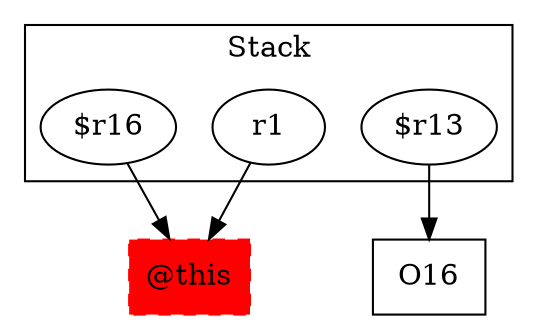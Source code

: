 digraph sample {
  rankDir="LR";
  subgraph cluster_0 {
    label="Stack"
    "r1"; "$r13"; "$r16"; 
  }
  "r1" -> { "@this"[shape=box]};
  "$r13" -> { O16[shape=box]};
  "$r16" -> { "@this"[shape=box]};
  "@this"[shape=box, style="filled,dashed"];
  "@this"[color="red"];
}
